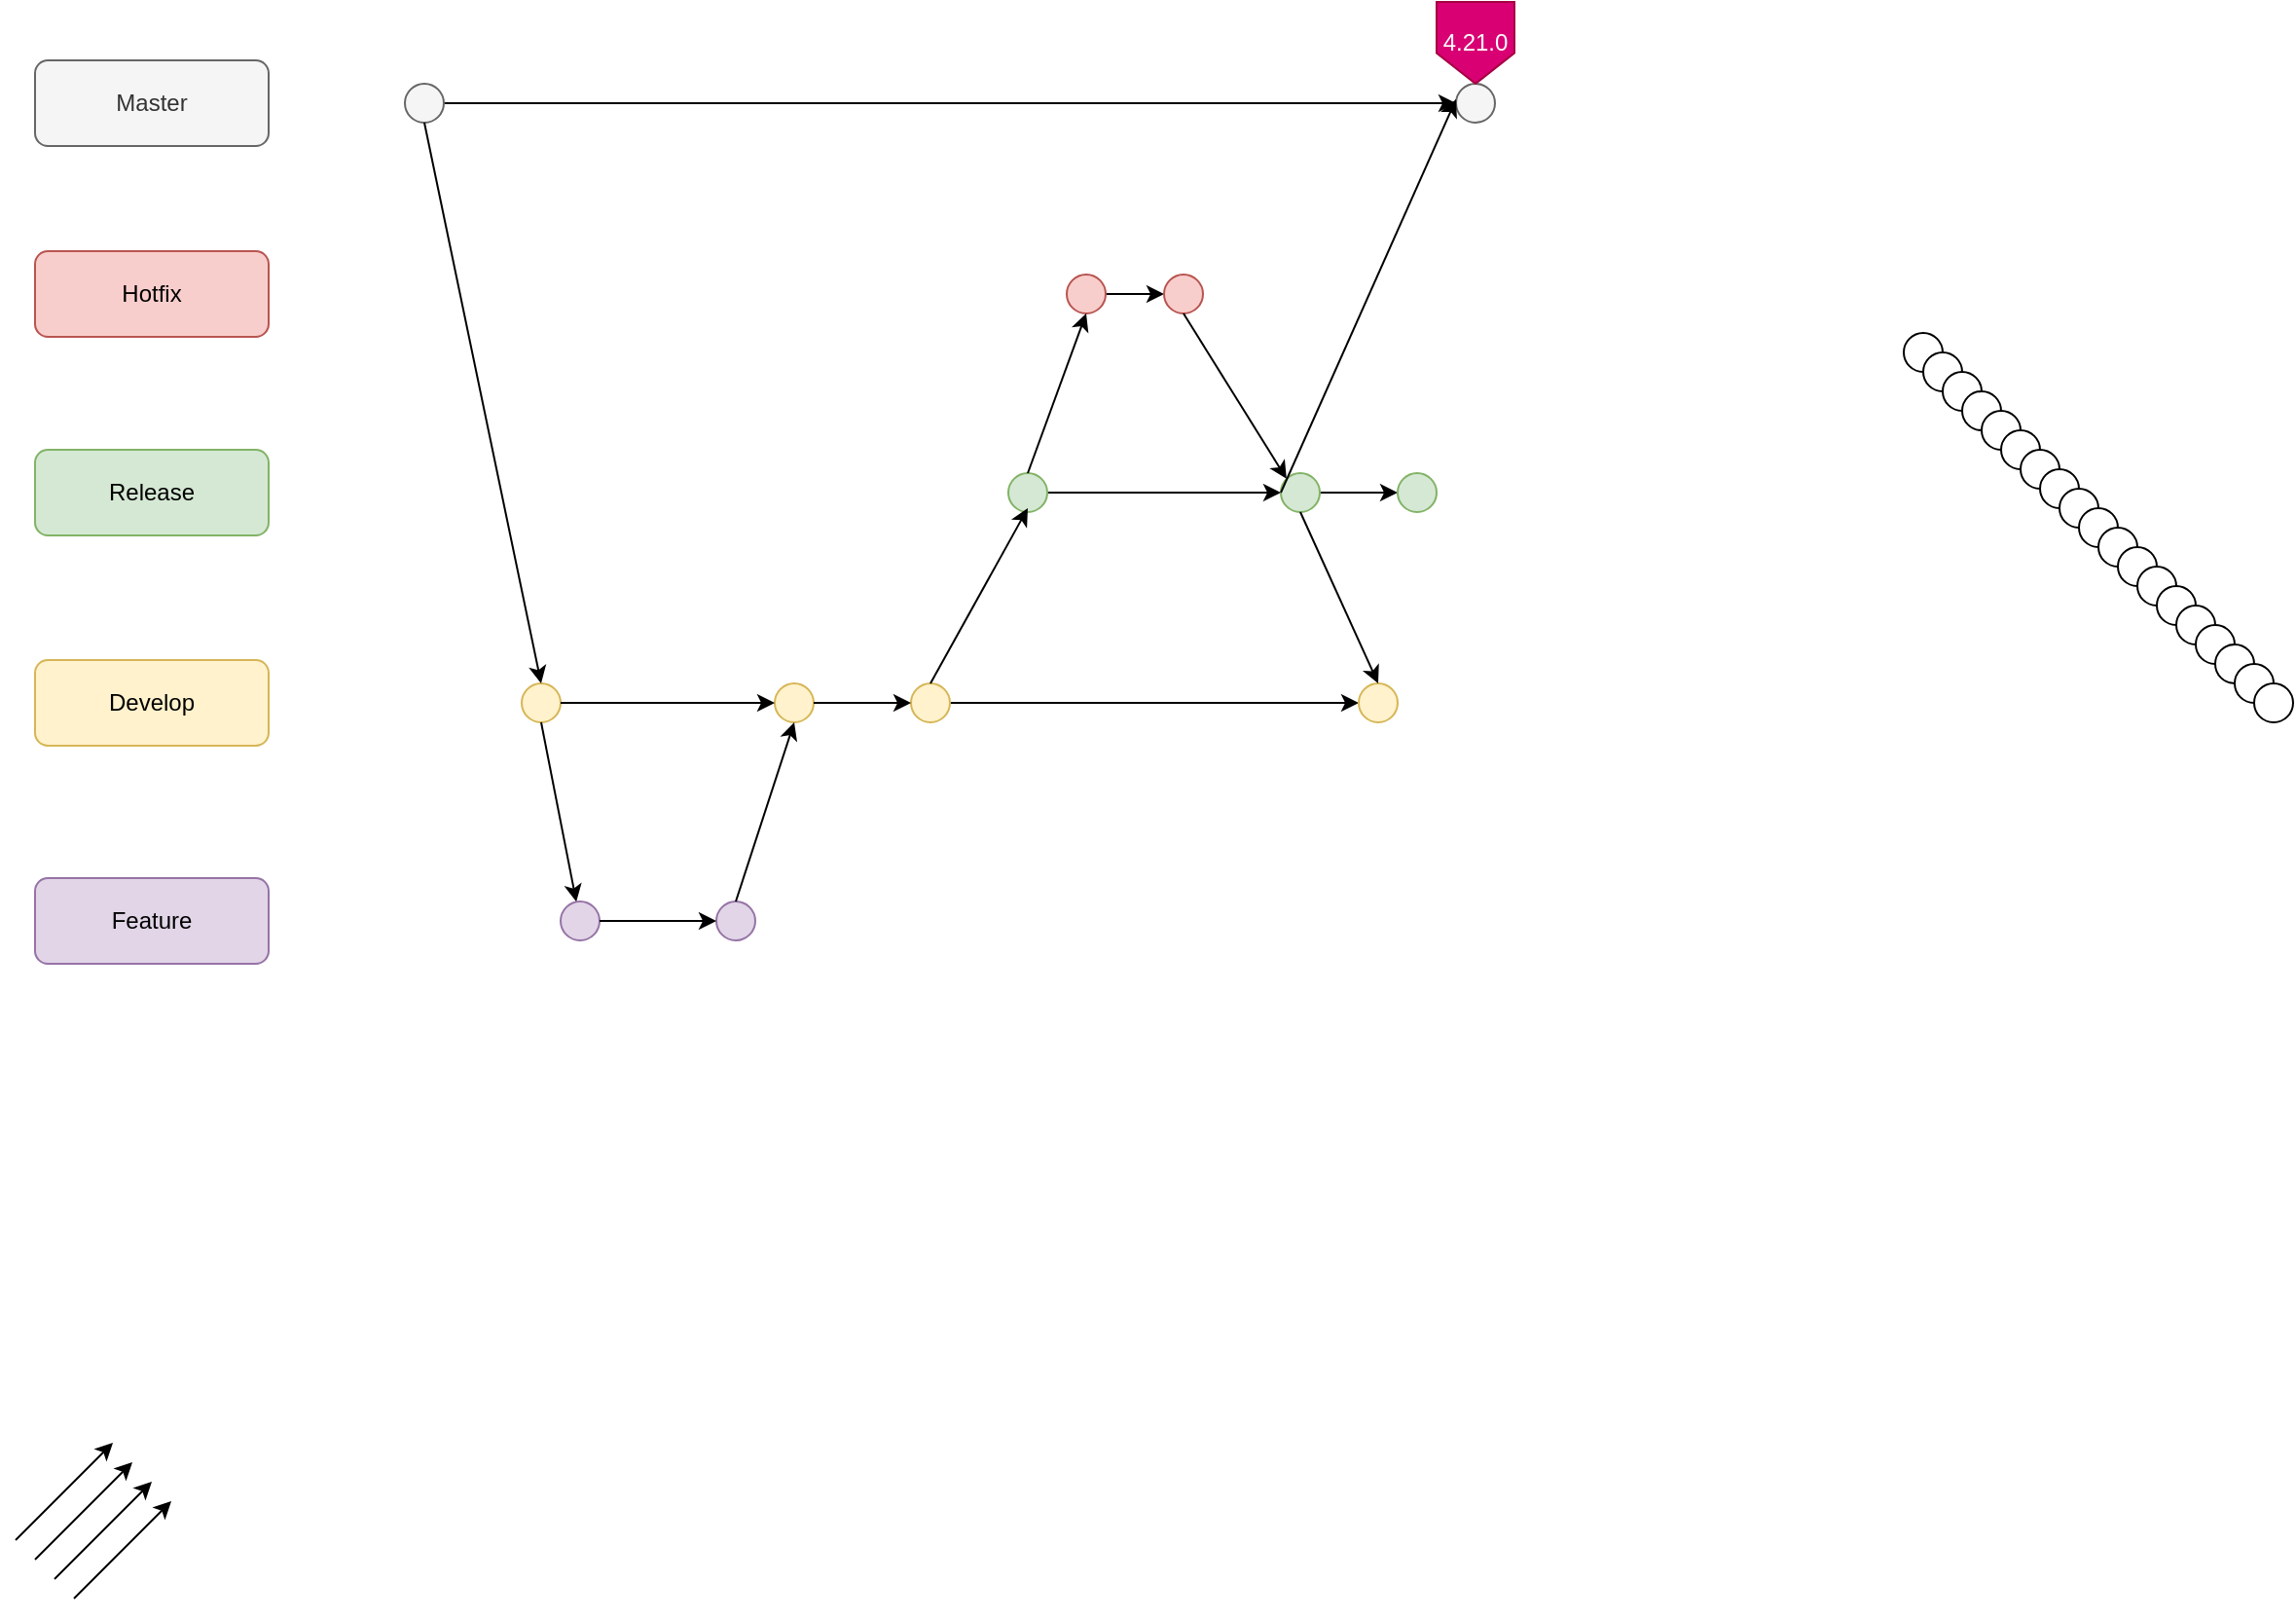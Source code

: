 <mxfile version="12.4.3" type="github" pages="1">
  <diagram id="-6oB9mol3KRmY-ijUOtQ" name="Page-1">
    <mxGraphModel dx="2452" dy="738" grid="1" gridSize="10" guides="1" tooltips="1" connect="1" arrows="1" fold="1" page="1" pageScale="1" pageWidth="1100" pageHeight="850" math="0" shadow="0">
      <root>
        <mxCell id="0"/>
        <mxCell id="1" parent="0"/>
        <mxCell id="VfZ5wekR2989KPgDg3WH-78" value="" style="edgeStyle=orthogonalEdgeStyle;rounded=0;orthogonalLoop=1;jettySize=auto;html=1;" edge="1" parent="1" source="VfZ5wekR2989KPgDg3WH-1" target="VfZ5wekR2989KPgDg3WH-77">
          <mxGeometry relative="1" as="geometry"/>
        </mxCell>
        <mxCell id="VfZ5wekR2989KPgDg3WH-1" value="" style="ellipse;whiteSpace=wrap;html=1;aspect=fixed;fillColor=#f5f5f5;strokeColor=#666666;fontColor=#333333;" vertex="1" parent="1">
          <mxGeometry x="70" y="92" width="20" height="20" as="geometry"/>
        </mxCell>
        <mxCell id="VfZ5wekR2989KPgDg3WH-77" value="" style="ellipse;whiteSpace=wrap;html=1;aspect=fixed;fillColor=#f5f5f5;strokeColor=#666666;fontColor=#333333;" vertex="1" parent="1">
          <mxGeometry x="610" y="92" width="20" height="20" as="geometry"/>
        </mxCell>
        <mxCell id="VfZ5wekR2989KPgDg3WH-2" value="" style="ellipse;whiteSpace=wrap;html=1;aspect=fixed;fillColor=#fff2cc;strokeColor=#d6b656;" vertex="1" parent="1">
          <mxGeometry x="260" y="400" width="20" height="20" as="geometry"/>
        </mxCell>
        <mxCell id="VfZ5wekR2989KPgDg3WH-3" value="" style="ellipse;whiteSpace=wrap;html=1;aspect=fixed;fillColor=#fff2cc;strokeColor=#d6b656;" vertex="1" parent="1">
          <mxGeometry x="130" y="400" width="20" height="20" as="geometry"/>
        </mxCell>
        <mxCell id="VfZ5wekR2989KPgDg3WH-4" value="" style="ellipse;whiteSpace=wrap;html=1;aspect=fixed;fillColor=#e1d5e7;strokeColor=#9673a6;" vertex="1" parent="1">
          <mxGeometry x="150" y="512" width="20" height="20" as="geometry"/>
        </mxCell>
        <mxCell id="VfZ5wekR2989KPgDg3WH-5" value="" style="ellipse;whiteSpace=wrap;html=1;aspect=fixed;fillColor=#e1d5e7;strokeColor=#9673a6;" vertex="1" parent="1">
          <mxGeometry x="230" y="512" width="20" height="20" as="geometry"/>
        </mxCell>
        <mxCell id="VfZ5wekR2989KPgDg3WH-64" value="" style="edgeStyle=orthogonalEdgeStyle;rounded=0;orthogonalLoop=1;jettySize=auto;html=1;" edge="1" parent="1" source="VfZ5wekR2989KPgDg3WH-6" target="VfZ5wekR2989KPgDg3WH-63">
          <mxGeometry relative="1" as="geometry"/>
        </mxCell>
        <mxCell id="VfZ5wekR2989KPgDg3WH-6" value="" style="ellipse;whiteSpace=wrap;html=1;aspect=fixed;fillColor=#fff2cc;strokeColor=#d6b656;" vertex="1" parent="1">
          <mxGeometry x="330" y="400" width="20" height="20" as="geometry"/>
        </mxCell>
        <mxCell id="VfZ5wekR2989KPgDg3WH-63" value="" style="ellipse;whiteSpace=wrap;html=1;aspect=fixed;fillColor=#fff2cc;strokeColor=#d6b656;" vertex="1" parent="1">
          <mxGeometry x="560" y="400" width="20" height="20" as="geometry"/>
        </mxCell>
        <mxCell id="VfZ5wekR2989KPgDg3WH-60" value="" style="edgeStyle=orthogonalEdgeStyle;rounded=0;orthogonalLoop=1;jettySize=auto;html=1;" edge="1" parent="1" source="VfZ5wekR2989KPgDg3WH-7" target="VfZ5wekR2989KPgDg3WH-59">
          <mxGeometry relative="1" as="geometry"/>
        </mxCell>
        <mxCell id="VfZ5wekR2989KPgDg3WH-7" value="" style="ellipse;whiteSpace=wrap;html=1;aspect=fixed;fillColor=#d5e8d4;strokeColor=#82b366;" vertex="1" parent="1">
          <mxGeometry x="380" y="292" width="20" height="20" as="geometry"/>
        </mxCell>
        <mxCell id="VfZ5wekR2989KPgDg3WH-62" value="" style="edgeStyle=orthogonalEdgeStyle;rounded=0;orthogonalLoop=1;jettySize=auto;html=1;" edge="1" parent="1" source="VfZ5wekR2989KPgDg3WH-59" target="VfZ5wekR2989KPgDg3WH-61">
          <mxGeometry relative="1" as="geometry"/>
        </mxCell>
        <mxCell id="VfZ5wekR2989KPgDg3WH-59" value="" style="ellipse;whiteSpace=wrap;html=1;aspect=fixed;fillColor=#d5e8d4;strokeColor=#82b366;" vertex="1" parent="1">
          <mxGeometry x="520" y="292" width="20" height="20" as="geometry"/>
        </mxCell>
        <mxCell id="VfZ5wekR2989KPgDg3WH-61" value="" style="ellipse;whiteSpace=wrap;html=1;aspect=fixed;fillColor=#d5e8d4;strokeColor=#82b366;" vertex="1" parent="1">
          <mxGeometry x="580" y="292" width="20" height="20" as="geometry"/>
        </mxCell>
        <mxCell id="VfZ5wekR2989KPgDg3WH-76" value="" style="edgeStyle=orthogonalEdgeStyle;rounded=0;orthogonalLoop=1;jettySize=auto;html=1;" edge="1" parent="1" source="VfZ5wekR2989KPgDg3WH-9" target="VfZ5wekR2989KPgDg3WH-75">
          <mxGeometry relative="1" as="geometry"/>
        </mxCell>
        <mxCell id="VfZ5wekR2989KPgDg3WH-9" value="" style="ellipse;whiteSpace=wrap;html=1;aspect=fixed;fillColor=#f8cecc;strokeColor=#b85450;" vertex="1" parent="1">
          <mxGeometry x="410" y="190" width="20" height="20" as="geometry"/>
        </mxCell>
        <mxCell id="VfZ5wekR2989KPgDg3WH-75" value="" style="ellipse;whiteSpace=wrap;html=1;aspect=fixed;fillColor=#f8cecc;strokeColor=#b85450;" vertex="1" parent="1">
          <mxGeometry x="460" y="190" width="20" height="20" as="geometry"/>
        </mxCell>
        <mxCell id="VfZ5wekR2989KPgDg3WH-10" value="" style="ellipse;whiteSpace=wrap;html=1;aspect=fixed;" vertex="1" parent="1">
          <mxGeometry x="840" y="220" width="20" height="20" as="geometry"/>
        </mxCell>
        <mxCell id="VfZ5wekR2989KPgDg3WH-11" value="" style="ellipse;whiteSpace=wrap;html=1;aspect=fixed;" vertex="1" parent="1">
          <mxGeometry x="850" y="230" width="20" height="20" as="geometry"/>
        </mxCell>
        <mxCell id="VfZ5wekR2989KPgDg3WH-12" value="" style="ellipse;whiteSpace=wrap;html=1;aspect=fixed;" vertex="1" parent="1">
          <mxGeometry x="860" y="240" width="20" height="20" as="geometry"/>
        </mxCell>
        <mxCell id="VfZ5wekR2989KPgDg3WH-13" value="" style="ellipse;whiteSpace=wrap;html=1;aspect=fixed;" vertex="1" parent="1">
          <mxGeometry x="870" y="250" width="20" height="20" as="geometry"/>
        </mxCell>
        <mxCell id="VfZ5wekR2989KPgDg3WH-14" value="" style="ellipse;whiteSpace=wrap;html=1;aspect=fixed;" vertex="1" parent="1">
          <mxGeometry x="880" y="260" width="20" height="20" as="geometry"/>
        </mxCell>
        <mxCell id="VfZ5wekR2989KPgDg3WH-15" value="" style="ellipse;whiteSpace=wrap;html=1;aspect=fixed;" vertex="1" parent="1">
          <mxGeometry x="890" y="270" width="20" height="20" as="geometry"/>
        </mxCell>
        <mxCell id="VfZ5wekR2989KPgDg3WH-16" value="" style="ellipse;whiteSpace=wrap;html=1;aspect=fixed;" vertex="1" parent="1">
          <mxGeometry x="900" y="280" width="20" height="20" as="geometry"/>
        </mxCell>
        <mxCell id="VfZ5wekR2989KPgDg3WH-17" value="" style="ellipse;whiteSpace=wrap;html=1;aspect=fixed;" vertex="1" parent="1">
          <mxGeometry x="910" y="290" width="20" height="20" as="geometry"/>
        </mxCell>
        <mxCell id="VfZ5wekR2989KPgDg3WH-18" value="" style="ellipse;whiteSpace=wrap;html=1;aspect=fixed;" vertex="1" parent="1">
          <mxGeometry x="920" y="300" width="20" height="20" as="geometry"/>
        </mxCell>
        <mxCell id="VfZ5wekR2989KPgDg3WH-19" value="" style="ellipse;whiteSpace=wrap;html=1;aspect=fixed;" vertex="1" parent="1">
          <mxGeometry x="930" y="310" width="20" height="20" as="geometry"/>
        </mxCell>
        <mxCell id="VfZ5wekR2989KPgDg3WH-20" value="" style="ellipse;whiteSpace=wrap;html=1;aspect=fixed;" vertex="1" parent="1">
          <mxGeometry x="940" y="320" width="20" height="20" as="geometry"/>
        </mxCell>
        <mxCell id="VfZ5wekR2989KPgDg3WH-21" value="" style="ellipse;whiteSpace=wrap;html=1;aspect=fixed;" vertex="1" parent="1">
          <mxGeometry x="950" y="330" width="20" height="20" as="geometry"/>
        </mxCell>
        <mxCell id="VfZ5wekR2989KPgDg3WH-22" value="" style="ellipse;whiteSpace=wrap;html=1;aspect=fixed;" vertex="1" parent="1">
          <mxGeometry x="960" y="340" width="20" height="20" as="geometry"/>
        </mxCell>
        <mxCell id="VfZ5wekR2989KPgDg3WH-23" value="" style="ellipse;whiteSpace=wrap;html=1;aspect=fixed;" vertex="1" parent="1">
          <mxGeometry x="970" y="350" width="20" height="20" as="geometry"/>
        </mxCell>
        <mxCell id="VfZ5wekR2989KPgDg3WH-24" value="" style="ellipse;whiteSpace=wrap;html=1;aspect=fixed;" vertex="1" parent="1">
          <mxGeometry x="980" y="360" width="20" height="20" as="geometry"/>
        </mxCell>
        <mxCell id="VfZ5wekR2989KPgDg3WH-25" value="" style="ellipse;whiteSpace=wrap;html=1;aspect=fixed;" vertex="1" parent="1">
          <mxGeometry x="990" y="370" width="20" height="20" as="geometry"/>
        </mxCell>
        <mxCell id="VfZ5wekR2989KPgDg3WH-26" value="" style="ellipse;whiteSpace=wrap;html=1;aspect=fixed;" vertex="1" parent="1">
          <mxGeometry x="1000" y="380" width="20" height="20" as="geometry"/>
        </mxCell>
        <mxCell id="VfZ5wekR2989KPgDg3WH-27" value="" style="ellipse;whiteSpace=wrap;html=1;aspect=fixed;" vertex="1" parent="1">
          <mxGeometry x="1010" y="390" width="20" height="20" as="geometry"/>
        </mxCell>
        <mxCell id="VfZ5wekR2989KPgDg3WH-28" value="" style="ellipse;whiteSpace=wrap;html=1;aspect=fixed;" vertex="1" parent="1">
          <mxGeometry x="1020" y="400" width="20" height="20" as="geometry"/>
        </mxCell>
        <mxCell id="VfZ5wekR2989KPgDg3WH-29" value="Master" style="rounded=1;whiteSpace=wrap;html=1;fillColor=#f5f5f5;strokeColor=#666666;fontColor=#333333;" vertex="1" parent="1">
          <mxGeometry x="-120" y="80" width="120" height="44" as="geometry"/>
        </mxCell>
        <mxCell id="VfZ5wekR2989KPgDg3WH-31" value="Hotfix" style="rounded=1;whiteSpace=wrap;html=1;fillColor=#f8cecc;strokeColor=#b85450;" vertex="1" parent="1">
          <mxGeometry x="-120" y="178" width="120" height="44" as="geometry"/>
        </mxCell>
        <mxCell id="VfZ5wekR2989KPgDg3WH-32" value="Release" style="rounded=1;whiteSpace=wrap;html=1;fillColor=#d5e8d4;strokeColor=#82b366;" vertex="1" parent="1">
          <mxGeometry x="-120" y="280" width="120" height="44" as="geometry"/>
        </mxCell>
        <mxCell id="VfZ5wekR2989KPgDg3WH-33" value="Develop" style="rounded=1;whiteSpace=wrap;html=1;fillColor=#fff2cc;strokeColor=#d6b656;" vertex="1" parent="1">
          <mxGeometry x="-120" y="388" width="120" height="44" as="geometry"/>
        </mxCell>
        <mxCell id="VfZ5wekR2989KPgDg3WH-34" value="Feature" style="rounded=1;whiteSpace=wrap;html=1;fillColor=#e1d5e7;strokeColor=#9673a6;" vertex="1" parent="1">
          <mxGeometry x="-120" y="500" width="120" height="44" as="geometry"/>
        </mxCell>
        <mxCell id="VfZ5wekR2989KPgDg3WH-40" value="" style="endArrow=classic;html=1;exitX=0.5;exitY=1;exitDx=0;exitDy=0;entryX=0.5;entryY=0;entryDx=0;entryDy=0;" edge="1" parent="1" source="VfZ5wekR2989KPgDg3WH-1" target="VfZ5wekR2989KPgDg3WH-3">
          <mxGeometry width="50" height="50" relative="1" as="geometry">
            <mxPoint x="-120" y="620" as="sourcePoint"/>
            <mxPoint x="130" y="410" as="targetPoint"/>
          </mxGeometry>
        </mxCell>
        <mxCell id="VfZ5wekR2989KPgDg3WH-41" value="" style="endArrow=classic;html=1;exitX=1;exitY=0.5;exitDx=0;exitDy=0;" edge="1" parent="1" source="VfZ5wekR2989KPgDg3WH-3">
          <mxGeometry width="50" height="50" relative="1" as="geometry">
            <mxPoint x="-120" y="620" as="sourcePoint"/>
            <mxPoint x="260" y="410" as="targetPoint"/>
          </mxGeometry>
        </mxCell>
        <mxCell id="VfZ5wekR2989KPgDg3WH-43" value="" style="endArrow=classic;html=1;exitX=0.5;exitY=1;exitDx=0;exitDy=0;" edge="1" parent="1" source="VfZ5wekR2989KPgDg3WH-3" target="VfZ5wekR2989KPgDg3WH-4">
          <mxGeometry width="50" height="50" relative="1" as="geometry">
            <mxPoint x="-120" y="620" as="sourcePoint"/>
            <mxPoint x="160" y="510" as="targetPoint"/>
          </mxGeometry>
        </mxCell>
        <mxCell id="VfZ5wekR2989KPgDg3WH-44" value="" style="endArrow=classic;html=1;exitX=1;exitY=0.5;exitDx=0;exitDy=0;entryX=0;entryY=0.5;entryDx=0;entryDy=0;" edge="1" parent="1" source="VfZ5wekR2989KPgDg3WH-4" target="VfZ5wekR2989KPgDg3WH-5">
          <mxGeometry width="50" height="50" relative="1" as="geometry">
            <mxPoint x="-120" y="620" as="sourcePoint"/>
            <mxPoint x="-70" y="570" as="targetPoint"/>
          </mxGeometry>
        </mxCell>
        <mxCell id="VfZ5wekR2989KPgDg3WH-45" value="" style="endArrow=classic;html=1;exitX=0.5;exitY=0;exitDx=0;exitDy=0;entryX=0.5;entryY=1;entryDx=0;entryDy=0;" edge="1" parent="1" source="VfZ5wekR2989KPgDg3WH-5" target="VfZ5wekR2989KPgDg3WH-2">
          <mxGeometry width="50" height="50" relative="1" as="geometry">
            <mxPoint x="-120" y="620" as="sourcePoint"/>
            <mxPoint x="-70" y="570" as="targetPoint"/>
          </mxGeometry>
        </mxCell>
        <mxCell id="VfZ5wekR2989KPgDg3WH-46" value="" style="endArrow=classic;html=1;exitX=1;exitY=0.5;exitDx=0;exitDy=0;" edge="1" parent="1" source="VfZ5wekR2989KPgDg3WH-2">
          <mxGeometry width="50" height="50" relative="1" as="geometry">
            <mxPoint x="-110" y="630" as="sourcePoint"/>
            <mxPoint x="330" y="410" as="targetPoint"/>
          </mxGeometry>
        </mxCell>
        <mxCell id="VfZ5wekR2989KPgDg3WH-47" value="" style="endArrow=classic;html=1;exitX=0.5;exitY=0;exitDx=0;exitDy=0;" edge="1" parent="1" source="VfZ5wekR2989KPgDg3WH-6">
          <mxGeometry width="50" height="50" relative="1" as="geometry">
            <mxPoint x="-100" y="640" as="sourcePoint"/>
            <mxPoint x="390" y="310" as="targetPoint"/>
          </mxGeometry>
        </mxCell>
        <mxCell id="VfZ5wekR2989KPgDg3WH-49" value="" style="endArrow=classic;html=1;exitX=0.5;exitY=0;exitDx=0;exitDy=0;" edge="1" parent="1" source="VfZ5wekR2989KPgDg3WH-7">
          <mxGeometry width="50" height="50" relative="1" as="geometry">
            <mxPoint x="410" y="270" as="sourcePoint"/>
            <mxPoint x="420" y="210" as="targetPoint"/>
          </mxGeometry>
        </mxCell>
        <mxCell id="VfZ5wekR2989KPgDg3WH-50" value="" style="endArrow=classic;html=1;exitX=0.5;exitY=1;exitDx=0;exitDy=0;entryX=0;entryY=0;entryDx=0;entryDy=0;" edge="1" parent="1" source="VfZ5wekR2989KPgDg3WH-75" target="VfZ5wekR2989KPgDg3WH-59">
          <mxGeometry width="50" height="50" relative="1" as="geometry">
            <mxPoint x="160" y="470" as="sourcePoint"/>
            <mxPoint x="530" y="290" as="targetPoint"/>
          </mxGeometry>
        </mxCell>
        <mxCell id="VfZ5wekR2989KPgDg3WH-51" value="" style="endArrow=classic;html=1;exitX=0;exitY=0.5;exitDx=0;exitDy=0;" edge="1" parent="1" source="VfZ5wekR2989KPgDg3WH-59">
          <mxGeometry width="50" height="50" relative="1" as="geometry">
            <mxPoint x="-60" y="680" as="sourcePoint"/>
            <mxPoint x="610" y="100" as="targetPoint"/>
          </mxGeometry>
        </mxCell>
        <mxCell id="VfZ5wekR2989KPgDg3WH-71" value="" style="endArrow=classic;html=1;exitX=0.5;exitY=1;exitDx=0;exitDy=0;entryX=0.5;entryY=0;entryDx=0;entryDy=0;" edge="1" parent="1" source="VfZ5wekR2989KPgDg3WH-59" target="VfZ5wekR2989KPgDg3WH-63">
          <mxGeometry width="50" height="50" relative="1" as="geometry">
            <mxPoint x="-120" y="760" as="sourcePoint"/>
            <mxPoint x="-70" y="710" as="targetPoint"/>
          </mxGeometry>
        </mxCell>
        <mxCell id="VfZ5wekR2989KPgDg3WH-79" value="4.21.0" style="shape=offPageConnector;whiteSpace=wrap;html=1;fillColor=#d80073;strokeColor=#A50040;fontColor=#ffffff;" vertex="1" parent="1">
          <mxGeometry x="600" y="50" width="40" height="42" as="geometry"/>
        </mxCell>
        <mxCell id="VfZ5wekR2989KPgDg3WH-90" value="" style="endArrow=classic;html=1;" edge="1" parent="1">
          <mxGeometry width="50" height="50" relative="1" as="geometry">
            <mxPoint x="-130" y="840" as="sourcePoint"/>
            <mxPoint x="-80" y="790" as="targetPoint"/>
          </mxGeometry>
        </mxCell>
        <mxCell id="VfZ5wekR2989KPgDg3WH-91" value="" style="endArrow=classic;html=1;" edge="1" parent="1">
          <mxGeometry width="50" height="50" relative="1" as="geometry">
            <mxPoint x="-120" y="850" as="sourcePoint"/>
            <mxPoint x="-70" y="800" as="targetPoint"/>
          </mxGeometry>
        </mxCell>
        <mxCell id="VfZ5wekR2989KPgDg3WH-92" value="" style="endArrow=classic;html=1;" edge="1" parent="1">
          <mxGeometry width="50" height="50" relative="1" as="geometry">
            <mxPoint x="-110" y="860" as="sourcePoint"/>
            <mxPoint x="-60" y="810" as="targetPoint"/>
          </mxGeometry>
        </mxCell>
        <mxCell id="VfZ5wekR2989KPgDg3WH-93" value="" style="endArrow=classic;html=1;" edge="1" parent="1">
          <mxGeometry width="50" height="50" relative="1" as="geometry">
            <mxPoint x="-100" y="870" as="sourcePoint"/>
            <mxPoint x="-50" y="820" as="targetPoint"/>
          </mxGeometry>
        </mxCell>
      </root>
    </mxGraphModel>
  </diagram>
</mxfile>
